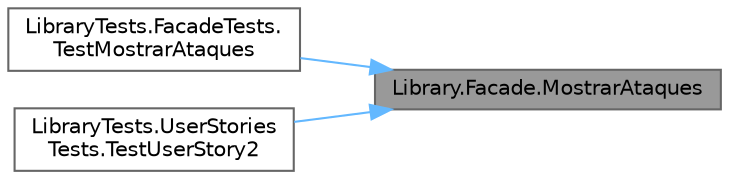 digraph "Library.Facade.MostrarAtaques"
{
 // INTERACTIVE_SVG=YES
 // LATEX_PDF_SIZE
  bgcolor="transparent";
  edge [fontname=Helvetica,fontsize=10,labelfontname=Helvetica,labelfontsize=10];
  node [fontname=Helvetica,fontsize=10,shape=box,height=0.2,width=0.4];
  rankdir="RL";
  Node1 [id="Node000001",label="Library.Facade.MostrarAtaques",height=0.2,width=0.4,color="gray40", fillcolor="grey60", style="filled", fontcolor="black",tooltip="Muestra los ataques disponibles."];
  Node1 -> Node2 [id="edge1_Node000001_Node000002",dir="back",color="steelblue1",style="solid",tooltip=" "];
  Node2 [id="Node000002",label="LibraryTests.FacadeTests.\lTestMostrarAtaques",height=0.2,width=0.4,color="grey40", fillcolor="white", style="filled",URL="$classLibraryTests_1_1FacadeTests.html#ae0ef44138ff92b1d1bad878ffac20423",tooltip="Este test comprueba que se pueda obtener los ataques disponibles para el turno."];
  Node1 -> Node3 [id="edge2_Node000001_Node000003",dir="back",color="steelblue1",style="solid",tooltip=" "];
  Node3 [id="Node000003",label="LibraryTests.UserStories\lTests.TestUserStory2",height=0.2,width=0.4,color="grey40", fillcolor="white", style="filled",URL="$classLibraryTests_1_1UserStoriesTests.html#a7cc95edb048a544ea8695d392796e547",tooltip="Este test comprueba la historia de usuario 2."];
}
